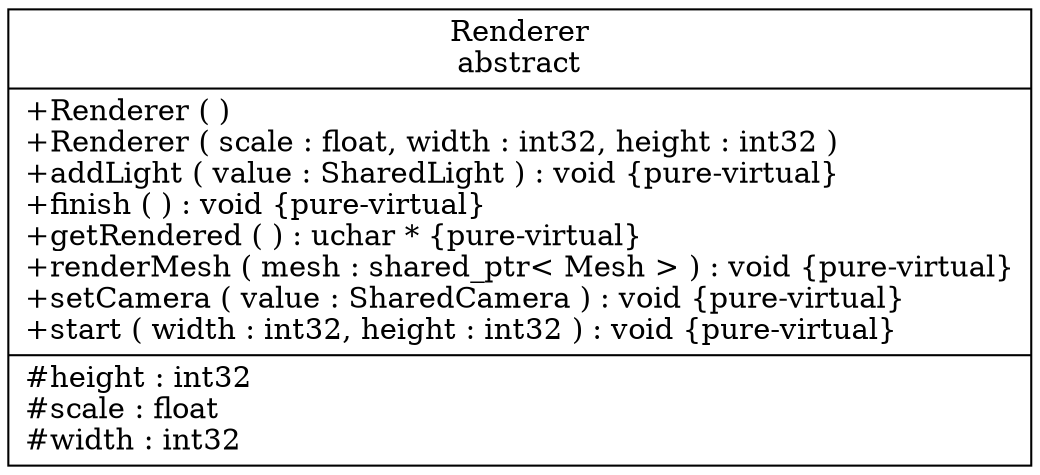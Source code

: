 digraph Renderer
{
graph [ rankdir="RL" ]
"d4/d44/class_renderer" [ label="Renderer\nabstract\n|+Renderer (  )\l+Renderer ( scale : float, width : int32, height : int32 )\l+addLight ( value : SharedLight ) : void \{pure-virtual\}\l+finish (  ) : void \{pure-virtual\}\l+getRendered (  ) : uchar * \{pure-virtual\}\l+renderMesh ( mesh : shared_ptr\< Mesh \> ) : void \{pure-virtual\}\l+setCamera ( value : SharedCamera ) : void \{pure-virtual\}\l+start ( width : int32, height : int32 ) : void \{pure-virtual\}\l|#height : int32\l#scale : float\l#width : int32\l" shape="record" ]
}
